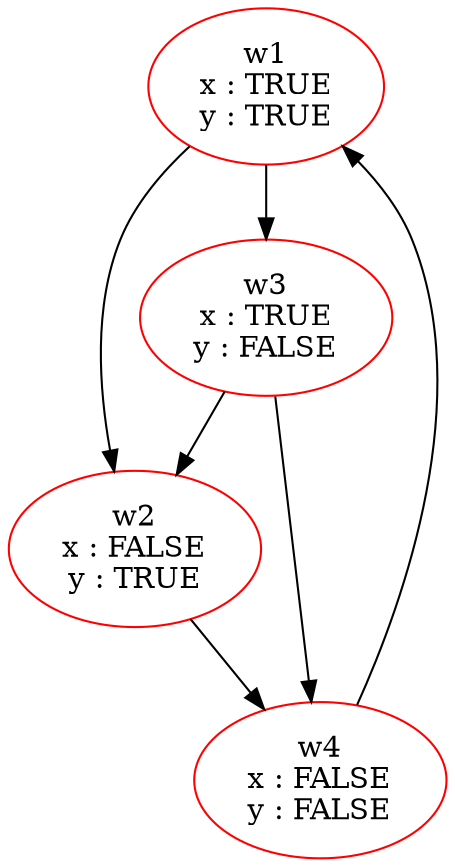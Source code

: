 digraph "Graph" {
	graph [bb="0,0,474.21,105.95"];
	node [color=black,
		label=LABEL
	];
	w1	 [color=red,
		height=1.0417,
		label="w1
x : TRUE
y : TRUE
",
		pos="49.5,37.5",
		width=1.375];
	w2	 [color=red,
		height=1.0417,
		label="w2
x : FALSE
y : TRUE
",
		pos="295.5,37.5",
		width=1.4919];
	w1 -> w2	 [pos="e,95.257,185.52 130.74,341.58 118.74,329.26 106.55,313.73 100.24,296.86 88.17,264.58 89.625,225.48 93.717,195.66;e,265.02,68.534 \
77.987,68.505 88.958,78.29 102.29,87.879 116.5,93 161.66,109.27 179.12,108.63 224.5,93 236.06,89.019 247.17,82.299 257.04,74.883"];
	w3	 [color=red,
		height=1.0417,
		label="w3
x : TRUE
y : FALSE
",
		pos="170.5,37.5",
		width=1.4919];
	w1 -> w3	 [pos="e,163.24,297.06 163.24,332.75 163.24,324.58 163.24,315.8 163.24,307.27;e,116.69,37.5 99.129,37.5 101.6,37.5 104.07,37.5 106.54,37.5"];
	w4	 [color=red,
		height=1.0417,
		label="w4
x : FALSE
y : FALSE
",
		pos="420.5,37.5",
		width=1.4919];
	w2 -> w4	 [pos="e,160.65,71.143 127.84,114.74 136.19,103.64 145.63,91.103 154.41,79.444;e,366.75,37.5 349.21,37.5 351.68,37.5 354.15,37.5 356.61,\
37.5"];
	w3 -> w2	 [pos="e,122.2,183.86 144.42,224.21 138.94,214.27 132.89,203.27 127.14,192.84;e,241.75,37.5 224.21,37.5 226.68,37.5 229.15,37.5 231.61,\
37.5"];
	w3 -> w4	 [pos="e,181.58,75.038 166.92,221.58 170.67,184.12 176.49,125.94 180.56,85.243;e,390.02,68.534 200.98,68.534 212.64,78.321 226.71,87.904 \
241.5,93 286.88,108.63 304.12,108.63 349.5,93 361.06,89.019 372.17,82.299 382.04,74.883"];
	w4 -> w1	 [pos="e,77.987,68.505 390.02,68.534 378.36,78.321 364.29,87.904 349.5,93 300.55,109.86 165.21,110.55 116.5,93 105.51,89.039 95.044,82.406 \
85.79,75.076;s,195.74,341.58 202.75,334.01 212.28,323.14 221.17,310.43 226.24,296.86 254.79,220.49 223.15,124.19 201.68,73.449"];
}
